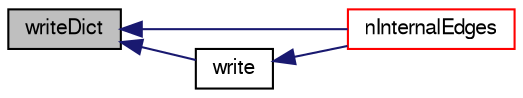digraph "writeDict"
{
  bgcolor="transparent";
  edge [fontname="FreeSans",fontsize="10",labelfontname="FreeSans",labelfontsize="10"];
  node [fontname="FreeSans",fontsize="10",shape=record];
  rankdir="LR";
  Node3094 [label="writeDict",height=0.2,width=0.4,color="black", fillcolor="grey75", style="filled", fontcolor="black"];
  Node3094 -> Node3095 [dir="back",color="midnightblue",fontsize="10",style="solid",fontname="FreeSans"];
  Node3095 [label="nInternalEdges",height=0.2,width=0.4,color="red",URL="$a25510.html#ac3a114a989f593d0844725f0e2364537",tooltip="Return number of internal edges. "];
  Node3094 -> Node3098 [dir="back",color="midnightblue",fontsize="10",style="solid",fontname="FreeSans"];
  Node3098 [label="write",height=0.2,width=0.4,color="black",URL="$a25510.html#a5368c15f9c0f3a1bb06469e707a4859a",tooltip="Write as dictionary to file. "];
  Node3098 -> Node3095 [dir="back",color="midnightblue",fontsize="10",style="solid",fontname="FreeSans"];
}
